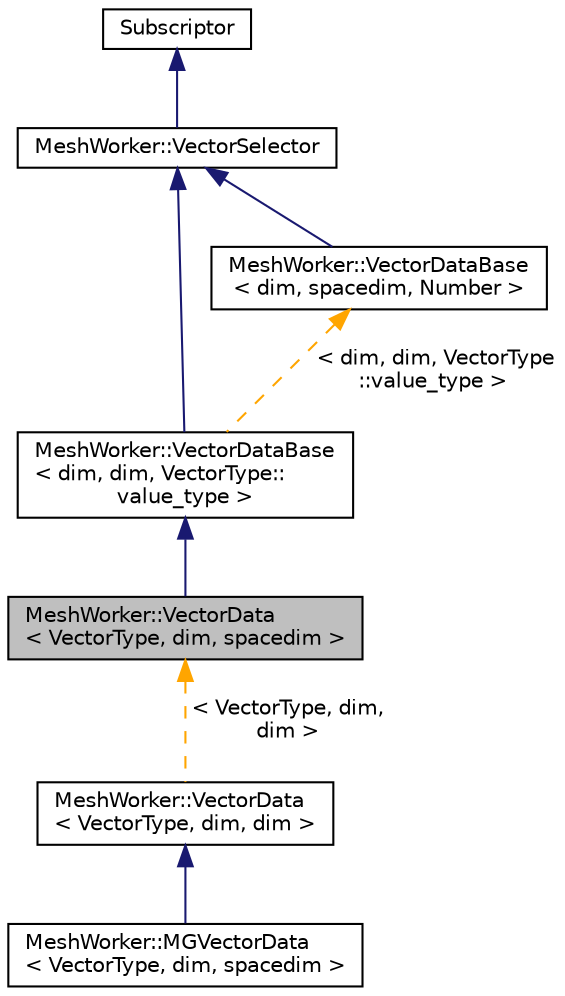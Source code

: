 digraph "MeshWorker::VectorData&lt; VectorType, dim, spacedim &gt;"
{
 // LATEX_PDF_SIZE
  edge [fontname="Helvetica",fontsize="10",labelfontname="Helvetica",labelfontsize="10"];
  node [fontname="Helvetica",fontsize="10",shape=record];
  Node1 [label="MeshWorker::VectorData\l\< VectorType, dim, spacedim \>",height=0.2,width=0.4,color="black", fillcolor="grey75", style="filled", fontcolor="black",tooltip=" "];
  Node2 -> Node1 [dir="back",color="midnightblue",fontsize="10",style="solid",fontname="Helvetica"];
  Node2 [label="MeshWorker::VectorDataBase\l\< dim, dim, VectorType::\lvalue_type \>",height=0.2,width=0.4,color="black", fillcolor="white", style="filled",URL="$classMeshWorker_1_1VectorDataBase.html",tooltip=" "];
  Node3 -> Node2 [dir="back",color="midnightblue",fontsize="10",style="solid",fontname="Helvetica"];
  Node3 [label="MeshWorker::VectorSelector",height=0.2,width=0.4,color="black", fillcolor="white", style="filled",URL="$classMeshWorker_1_1VectorSelector.html",tooltip=" "];
  Node4 -> Node3 [dir="back",color="midnightblue",fontsize="10",style="solid",fontname="Helvetica"];
  Node4 [label="Subscriptor",height=0.2,width=0.4,color="black", fillcolor="white", style="filled",URL="$classSubscriptor.html",tooltip=" "];
  Node5 -> Node2 [dir="back",color="orange",fontsize="10",style="dashed",label=" \< dim, dim, VectorType\l::value_type \>" ,fontname="Helvetica"];
  Node5 [label="MeshWorker::VectorDataBase\l\< dim, spacedim, Number \>",height=0.2,width=0.4,color="black", fillcolor="white", style="filled",URL="$classMeshWorker_1_1VectorDataBase.html",tooltip=" "];
  Node3 -> Node5 [dir="back",color="midnightblue",fontsize="10",style="solid",fontname="Helvetica"];
  Node1 -> Node6 [dir="back",color="orange",fontsize="10",style="dashed",label=" \< VectorType, dim,\l dim \>" ,fontname="Helvetica"];
  Node6 [label="MeshWorker::VectorData\l\< VectorType, dim, dim \>",height=0.2,width=0.4,color="black", fillcolor="white", style="filled",URL="$classMeshWorker_1_1VectorData.html",tooltip=" "];
  Node6 -> Node7 [dir="back",color="midnightblue",fontsize="10",style="solid",fontname="Helvetica"];
  Node7 [label="MeshWorker::MGVectorData\l\< VectorType, dim, spacedim \>",height=0.2,width=0.4,color="black", fillcolor="white", style="filled",URL="$classMeshWorker_1_1MGVectorData.html",tooltip=" "];
}
